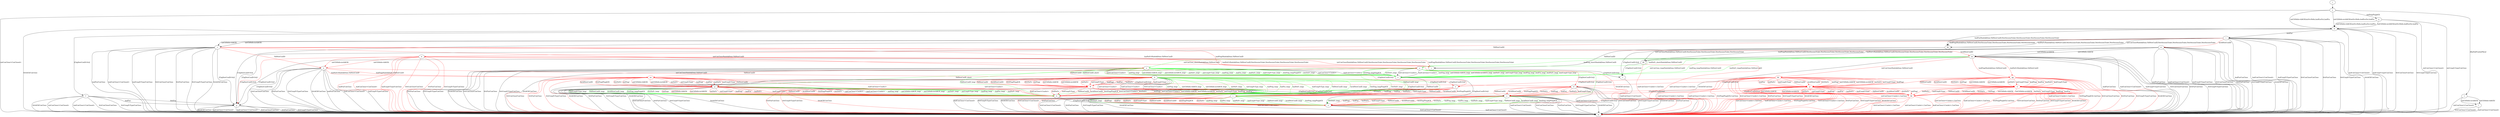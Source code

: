 digraph "" {
	a -> d	[key=0,
		color=red,
		label="[ChgDestConID-Ori]/ "];
	a -> g	[key=0,
		color=green,
		label="VldNewConID_short/ "];
	a -> h	[key=0,
		color=green,
		label="VldNewConID_long/ "];
	a -> m	[key=0,
		label="0rttConClose/ConClose "];
	a -> m	[key=1,
		label="0rttFin/ConClose "];
	a -> m	[key=2,
		label="0rttUnxpFrType/ConClose "];
	a -> m	[key=3,
		label="0rttACK/ConClose "];
	a -> o	[key=0,
		label="initConClose/<ConAct> "];
	a -> o	[key=1,
		label="hndConClose/<ConAct> "];
	a -> o	[key=2,
		color=green,
		label="initPing_long/ "];
	a -> o	[key=3,
		color=green,
		label="initCltHello-vldACK_long/ "];
	a -> o	[key=4,
		color=green,
		label="initCltHello-invldACK_long/ "];
	a -> o	[key=5,
		color=green,
		label="initNoFr_long/ "];
	a -> o	[key=6,
		color=green,
		label="initUnxpFrType_long/ "];
	a -> o	[key=7,
		color=green,
		label="hndPing_long/ "];
	a -> o	[key=8,
		color=green,
		label="hndFin_long/ "];
	a -> o	[key=9,
		color=green,
		label="hndNoFr_long/ "];
	a -> o	[key=10,
		color=green,
		label="hndUnxpFrType_long/ "];
	a -> o	[key=11,
		color=green,
		label="0rttPing_long/PingACK "];
	a -> o	[key=12,
		color=green,
		label="0rttNoFr_long/ "];
	a -> z	[key=0,
		color=green,
		label="[ChgDestConID-Ori]/ "];
	ee	[color=red];
	a -> ee	[key=0,
		color=red,
		label="VldNewConID/ "];
	b -> f	[key=0,
		label="[ChgDestConID-Ori]/ "];
	b -> i	[key=0,
		label="0rttFin/ "];
	b -> m	[key=0,
		label="hndConClose/<ConClosed> "];
	b -> m	[key=1,
		label="hndUnxpFrType/ConClose "];
	b -> m	[key=2,
		label="0rttConClose/ConClose "];
	b -> m	[key=3,
		label="0rttUnxpFrType/ConClose "];
	b -> m	[key=4,
		label="0rttACK/ConClose "];
	b -> bb	[key=0,
		label="hndFin/HndshkDone,VldNewConID,NewSessionTicket,NewSessionTicket,NewSessionTicket,NewSessionTicket "];
	c -> m	[key=0,
		label="hndConClose/<ConClosed> "];
	d -> m	[key=0,
		label="hndConClose/<ConClosed> "];
	d -> m	[key=1,
		label="0rttConClose/ConClose "];
	d -> m	[key=2,
		label="0rttUnxpFrType/ConClose "];
	d -> m	[key=3,
		label="0rttACK/ConClose "];
	d -> m	[key=4,
		color=red,
		label="0rttFin/ConClose "];
	d -> z	[key=0,
		color=red,
		label="hndPing/ "];
	d -> z	[key=1,
		color=red,
		label="hndFin/ "];
	d -> z	[key=2,
		color=red,
		label="hndNoFr/ "];
	d -> z	[key=3,
		color=red,
		label="hndUnxpFrType/ "];
	d -> z	[key=4,
		color=red,
		label="VldNewConID/ "];
	d -> z	[key=5,
		color=red,
		label="InvldNewConID/ "];
	d -> z	[key=6,
		color=red,
		label="0rttPing/PingACK "];
	d -> z	[key=7,
		color=red,
		label="0rttNoFr/ "];
	e -> m	[key=0,
		label="hndConClose/<ConClosed> "];
	e -> m	[key=1,
		label="0rttUnxpFrType/ConClose "];
	e -> m	[key=2,
		label="0rttACK/ConClose "];
	e -> m	[key=3,
		color=red,
		label="0rttConClose/<ConClosed> "];
	e -> m	[key=4,
		color=red,
		label="0rttFin/ConClose "];
	e -> t	[key=0,
		color=red,
		label="hndPing/ "];
	e -> t	[key=1,
		color=red,
		label="hndFin/ "];
	e -> t	[key=2,
		color=red,
		label="hndNoFr/ "];
	e -> t	[key=3,
		color=red,
		label="hndUnxpFrType/ "];
	e -> t	[key=4,
		color=red,
		label="VldNewConID/ "];
	e -> t	[key=5,
		color=red,
		label="InvldNewConID/ "];
	e -> t	[key=6,
		color=red,
		label="0rttPing/PingACK "];
	e -> t	[key=7,
		color=red,
		label="0rttNoFr/ "];
	f -> m	[key=0,
		label="initConClose/<ConClosed> "];
	f -> m	[key=1,
		label="hndConClose/<ConClosed> "];
	f -> m	[key=2,
		label="0rttConClose/ConClose "];
	f -> m	[key=3,
		label="0rttUnxpFrType/ConClose "];
	f -> m	[key=4,
		label="0rttACK/ConClose "];
	f -> p	[key=0,
		label="hndFin/ "];
	f -> p	[key=1,
		label="0rttFin/ "];
	g -> h	[key=0,
		label="initConClose/<ConAct> "];
	g -> h	[key=1,
		label="hndConClose/<ConAct> "];
	g -> h	[key=2,
		color=green,
		label="initPing_long/ "];
	g -> h	[key=3,
		color=green,
		label="initCltHello-vldACK_long/ "];
	g -> h	[key=4,
		color=green,
		label="initCltHello-invldACK_long/ "];
	g -> h	[key=5,
		color=green,
		label="initNoFr_long/ "];
	g -> h	[key=6,
		color=green,
		label="initUnxpFrType_long/ "];
	g -> h	[key=7,
		color=green,
		label="hndPing_long/ "];
	g -> h	[key=8,
		color=green,
		label="hndFin_long/ "];
	g -> h	[key=9,
		color=green,
		label="hndNoFr_long/ "];
	g -> h	[key=10,
		color=green,
		label="hndUnxpFrType_long/ "];
	g -> h	[key=11,
		color=green,
		label="VldNewConID_long/ "];
	g -> h	[key=12,
		color=green,
		label="InvldNewConID_long/ "];
	g -> h	[key=13,
		color=green,
		label="0rttPing_long/PingACK "];
	g -> h	[key=14,
		color=green,
		label="0rttNoFr_long/ "];
	g -> h	[key=15,
		color=red,
		label="initPing/ "];
	g -> h	[key=16,
		color=red,
		label="initCltHello-vldACK/ "];
	g -> h	[key=17,
		color=red,
		label="initCltHello-invldACK/ "];
	g -> h	[key=18,
		color=red,
		label="initNoFr/ "];
	g -> h	[key=19,
		color=red,
		label="initUnxpFrType/ "];
	g -> h	[key=20,
		color=red,
		label="hndPing/ "];
	g -> h	[key=21,
		color=red,
		label="hndFin/ "];
	g -> h	[key=22,
		color=red,
		label="hndNoFr/ "];
	g -> h	[key=23,
		color=red,
		label="hndUnxpFrType/ "];
	g -> h	[key=24,
		color=red,
		label="VldNewConID/ "];
	g -> h	[key=25,
		color=red,
		label="InvldNewConID/ "];
	g -> h	[key=26,
		color=red,
		label="0rttPing/PingACK "];
	g -> h	[key=27,
		color=red,
		label="0rttNoFr/ "];
	g -> m	[key=0,
		label="0rttConClose/ConClose "];
	g -> m	[key=1,
		label="0rttFin/ConClose "];
	g -> m	[key=2,
		label="0rttUnxpFrType/ConClose "];
	g -> m	[key=3,
		label="0rttACK/ConClose "];
	g -> z	[key=0,
		label="[ChgDestConID-Ori]/ "];
	h -> x	[key=0,
		label="[ChgDestConID-Ori]/ "];
	i -> m	[key=0,
		label="hndFin/ConClose "];
	i -> m	[key=1,
		label="hndConClose/<ConClosed> "];
	i -> m	[key=2,
		label="hndUnxpFrType/ConClose "];
	i -> m	[key=3,
		label="0rttConClose/ConClose "];
	i -> m	[key=4,
		label="0rttFin/ConClose "];
	i -> m	[key=5,
		label="0rttUnxpFrType/ConClose "];
	i -> m	[key=6,
		label="0rttACK/ConClose "];
	i -> p	[key=0,
		label="[ChgDestConID-Ori]/ "];
	i -> s	[key=0,
		label="initCltHello-vldACK/ "];
	i -> s	[key=1,
		label="initCltHello-invldACK/ "];
	i -> w	[key=0,
		color=red,
		label="VldNewConID/ "];
	i -> bb	[key=0,
		label="initConClose/HndshkDone,VldNewConID,NewSessionTicket,NewSessionTicket,NewSessionTicket,NewSessionTicket "];
	i -> bb	[key=1,
		label="hndPing/HndshkDone,VldNewConID,NewSessionTicket,NewSessionTicket,NewSessionTicket,NewSessionTicket "];
	i -> bb	[key=2,
		label="hndNoFr/HndshkDone,VldNewConID,NewSessionTicket,NewSessionTicket,NewSessionTicket,NewSessionTicket "];
	i -> cc	[key=0,
		color=red,
		label="InvldNewConID/ "];
	j -> c	[key=0,
		label="[ChgDestConID-Ori]/ "];
	k -> e	[key=0,
		color=red,
		label="[ChgDestConID-Ori]/ "];
	k -> h	[key=0,
		label="initConClose/<ConAct> "];
	k -> h	[key=1,
		label="hndConClose/<ConAct> "];
	k -> h	[key=2,
		label="0rttConClose/<ConAct> "];
	k -> h	[key=3,
		color=green,
		label="initPing_long/ "];
	k -> h	[key=4,
		color=green,
		label="initCltHello-vldACK_long/ "];
	k -> h	[key=5,
		color=green,
		label="initCltHello-invldACK_long/ "];
	k -> h	[key=6,
		color=green,
		label="initNoFr_long/ "];
	k -> h	[key=7,
		color=green,
		label="initUnxpFrType_long/ "];
	k -> h	[key=8,
		color=green,
		label="hndPing_long/ "];
	k -> h	[key=9,
		color=green,
		label="hndFin_long/ "];
	k -> h	[key=10,
		color=green,
		label="hndNoFr_long/ "];
	k -> h	[key=11,
		color=green,
		label="hndUnxpFrType_long/ "];
	k -> h	[key=12,
		color=green,
		label="VldNewConID_long/ "];
	k -> h	[key=13,
		color=green,
		label="InvldNewConID_long/ "];
	k -> h	[key=14,
		color=green,
		label="0rttPing_long/PingACK "];
	k -> h	[key=15,
		color=green,
		label="0rttNoFr_long/ "];
	k -> m	[key=0,
		label="0rttFin/ConClose "];
	k -> m	[key=1,
		label="0rttUnxpFrType/ConClose "];
	k -> m	[key=2,
		label="0rttACK/ConClose "];
	k -> t	[key=0,
		color=green,
		label="[ChgDestConID-Ori]/ "];
	ff	[color=red];
	k -> ff	[key=0,
		color=red,
		label="initPing/ "];
	k -> ff	[key=1,
		color=red,
		label="initCltHello-vldACK/ "];
	k -> ff	[key=2,
		color=red,
		label="initCltHello-invldACK/ "];
	k -> ff	[key=3,
		color=red,
		label="initNoFr/ "];
	k -> ff	[key=4,
		color=red,
		label="initUnxpFrType/ "];
	k -> ff	[key=5,
		color=red,
		label="hndPing/ "];
	k -> ff	[key=6,
		color=red,
		label="hndFin/ "];
	k -> ff	[key=7,
		color=red,
		label="hndNoFr/ "];
	k -> ff	[key=8,
		color=red,
		label="hndUnxpFrType/ "];
	k -> ff	[key=9,
		color=red,
		label="VldNewConID/ "];
	k -> ff	[key=10,
		color=red,
		label="InvldNewConID/ "];
	k -> ff	[key=11,
		color=red,
		label="0rttPing/PingACK "];
	k -> ff	[key=12,
		color=red,
		label="0rttNoFr/ "];
	l -> m	[key=0,
		label="initConClose/<ConClosed> "];
	l -> m	[key=1,
		label="0rttConClose/<ConClosed> "];
	n -> k	[key=0,
		color=red,
		label="initConClose/HndshkDone,VldNewConID "];
	n -> m	[key=0,
		label="hndFin/ConClose "];
	n -> m	[key=1,
		label="hndConClose/<ConClosed> "];
	n -> m	[key=2,
		label="hndUnxpFrType/ConClose "];
	n -> m	[key=3,
		label="0rttConClose/ConClose "];
	n -> m	[key=4,
		label="0rttFin/ConClose "];
	n -> m	[key=5,
		label="0rttUnxpFrType/ConClose "];
	n -> m	[key=6,
		label="0rttACK/ConClose "];
	n -> p	[key=0,
		label="[ChgDestConID-Ori]/ "];
	n -> ee	[key=0,
		color=red,
		label="hndPing/HndshkDone,VldNewConID "];
	n -> ee	[key=1,
		color=red,
		label="hndNoFr/HndshkDone,VldNewConID "];
	o -> h	[key=0,
		label="VldNewConID/ "];
	o -> x	[key=0,
		label="[ChgDestConID-Ori]/ "];
	p -> m	[key=0,
		label="initConClose/<ConClosed> "];
	p -> m	[key=1,
		label="hndConClose/<ConClosed> "];
	p -> m	[key=2,
		label="0rttConClose/ConClose "];
	p -> m	[key=3,
		label="0rttFin/ConClose "];
	p -> m	[key=4,
		label="0rttUnxpFrType/ConClose "];
	p -> m	[key=5,
		label="0rttACK/ConClose "];
	q -> b	[key=0,
		label="initCltHello-vldACK/initSvrHello,hndEncExt,hndFin "];
	q -> b	[key=1,
		label="initCltHello-invldACK/initSvrHello,hndEncExt,hndFin "];
	q -> m	[key=0,
		label="initConClose/<ConClosed> "];
	q -> m	[key=1,
		label="initUnxpFrType/ConClose "];
	r -> y	[key=0];
	s -> a	[key=0,
		color=red,
		label="hndPing/HndshkDone,VldNewConID "];
	s -> a	[key=1,
		color=red,
		label="hndNoFr/HndshkDone,VldNewConID "];
	s -> m	[key=0,
		label="hndFin/ConClose "];
	s -> m	[key=1,
		label="hndConClose/<ConClosed> "];
	s -> m	[key=2,
		label="hndUnxpFrType/ConClose "];
	s -> m	[key=3,
		label="0rttConClose/ConClose "];
	s -> m	[key=4,
		label="0rttFin/ConClose "];
	s -> m	[key=5,
		label="0rttUnxpFrType/ConClose "];
	s -> m	[key=6,
		label="0rttACK/ConClose "];
	s -> n	[key=0,
		color=red,
		label="VldNewConID/ "];
	s -> p	[key=0,
		label="[ChgDestConID-Ori]/ "];
	s -> u	[key=0,
		color=red,
		label="initConClose/HndshkDone,VldNewConID "];
	s -> aa	[key=0,
		color=red,
		label="InvldNewConID/ "];
	t -> m	[key=0,
		label="hndConClose/<ConClosed> "];
	t -> m	[key=1,
		label="0rttConClose/<ConClosed> "];
	t -> m	[key=2,
		label="0rttFin/ConClose "];
	t -> m	[key=3,
		label="0rttUnxpFrType/ConClose "];
	t -> m	[key=4,
		label="0rttACK/ConClose "];
	t -> x	[key=0,
		color=green,
		label="hndPing_long/ "];
	t -> x	[key=1,
		color=green,
		label="hndFin_long/ "];
	t -> x	[key=2,
		color=green,
		label="hndNoFr_long/ "];
	t -> x	[key=3,
		color=green,
		label="hndUnxpFrType_long/ "];
	t -> x	[key=4,
		color=green,
		label="VldNewConID_long/ "];
	t -> x	[key=5,
		color=green,
		label="InvldNewConID_long/ "];
	t -> x	[key=6,
		color=green,
		label="0rttPing_long/PingACK "];
	t -> x	[key=7,
		color=green,
		label="0rttNoFr_long/ "];
	t -> x	[key=8,
		color=red,
		label="hndPing/ "];
	t -> x	[key=9,
		color=red,
		label="hndFin/ "];
	t -> x	[key=10,
		color=red,
		label="hndNoFr/ "];
	t -> x	[key=11,
		color=red,
		label="hndUnxpFrType/ "];
	t -> x	[key=12,
		color=red,
		label="VldNewConID/ "];
	t -> x	[key=13,
		color=red,
		label="InvldNewConID/ "];
	t -> x	[key=14,
		color=red,
		label="0rttPing/PingACK "];
	t -> x	[key=15,
		color=red,
		label="0rttNoFr/ "];
	u -> e	[key=0,
		color=red,
		label="[ChgDestConID-Ori]/ "];
	u -> h	[key=0,
		color=green,
		label="VldNewConID_long/ "];
	u -> k	[key=0,
		color=green,
		label="VldNewConID_short/ "];
	u -> k	[key=1,
		color=red,
		label="VldNewConID/ "];
	u -> m	[key=0,
		label="0rttFin/ConClose "];
	u -> m	[key=1,
		label="0rttUnxpFrType/ConClose "];
	u -> m	[key=2,
		label="0rttACK/ConClose "];
	u -> o	[key=0,
		label="initConClose/<ConAct> "];
	u -> o	[key=1,
		label="hndConClose/<ConAct> "];
	u -> o	[key=2,
		label="0rttConClose/<ConAct> "];
	u -> o	[key=3,
		color=green,
		label="initPing_long/ "];
	u -> o	[key=4,
		color=green,
		label="initCltHello-vldACK_long/ "];
	u -> o	[key=5,
		color=green,
		label="initCltHello-invldACK_long/ "];
	u -> o	[key=6,
		color=green,
		label="initNoFr_long/ "];
	u -> o	[key=7,
		color=green,
		label="initUnxpFrType_long/ "];
	u -> o	[key=8,
		color=green,
		label="hndPing_long/ "];
	u -> o	[key=9,
		color=green,
		label="hndFin_long/ "];
	u -> o	[key=10,
		color=green,
		label="hndNoFr_long/ "];
	u -> o	[key=11,
		color=green,
		label="hndUnxpFrType_long/ "];
	u -> o	[key=12,
		color=green,
		label="0rttPing_long/PingACK "];
	u -> o	[key=13,
		color=green,
		label="0rttNoFr_long/ "];
	u -> t	[key=0,
		color=green,
		label="[ChgDestConID-Ori]/ "];
	v -> l	[key=0,
		label="initCltHello-vldACK/ "];
	v -> l	[key=1,
		label="initCltHello-invldACK/ "];
	v -> m	[key=0,
		label="initConClose/<ConClosed> "];
	w -> j	[key=0,
		color=red,
		label="initConClose/HndshkDone,VldNewConID,NewSessionTicket,NewSessionTicket,NewSessionTicket,NewSessionTicket "];
	w -> j	[key=1,
		color=red,
		label="hndPing/HndshkDone,VldNewConID,NewSessionTicket,NewSessionTicket,NewSessionTicket,NewSessionTicket "];
	w -> j	[key=2,
		color=red,
		label="hndNoFr/HndshkDone,VldNewConID,NewSessionTicket,NewSessionTicket,NewSessionTicket,NewSessionTicket "];
	w -> m	[key=0,
		color=red,
		label="hndFin/ConClose "];
	w -> m	[key=1,
		color=red,
		label="hndConClose/<ConClosed> "];
	w -> m	[key=2,
		color=red,
		label="hndUnxpFrType/ConClose "];
	w -> m	[key=3,
		color=red,
		label="0rttConClose/ConClose "];
	w -> m	[key=4,
		color=red,
		label="0rttFin/ConClose "];
	w -> m	[key=5,
		color=red,
		label="0rttUnxpFrType/ConClose "];
	w -> m	[key=6,
		color=red,
		label="0rttACK/ConClose "];
	w -> n	[key=0,
		color=red,
		label="initCltHello-vldACK/ "];
	w -> n	[key=1,
		color=red,
		label="initCltHello-invldACK/ "];
	w -> p	[key=0,
		color=red,
		label="[ChgDestConID-Ori]/ "];
	x -> m	[key=0,
		label="hndConClose/<ConClosed> "];
	x -> m	[key=1,
		label="0rttConClose/<ConClosed> "];
	y -> b	[key=0,
		label="initCltHello-vldACK/initSvrHello,hndEncExt,hndFin "];
	y -> b	[key=1,
		label="initCltHello-invldACK/initSvrHello,hndEncExt,hndFin "];
	y -> m	[key=0,
		label="initConClose/<ConClosed> "];
	y -> q	[key=0,
		label="initPing/PingACK "];
	y -> v	[key=0,
		label="[RmPadFrmInitPkts]/ "];
	z -> m	[key=0,
		label="hndConClose/<ConClosed> "];
	z -> m	[key=1,
		label="0rttConClose/ConClose "];
	z -> m	[key=2,
		label="0rttFin/ConClose "];
	z -> m	[key=3,
		label="0rttUnxpFrType/ConClose "];
	z -> m	[key=4,
		label="0rttACK/ConClose "];
	z -> x	[key=0,
		color=green,
		label="hndPing_long/ "];
	z -> x	[key=1,
		color=green,
		label="hndFin_long/ "];
	z -> x	[key=2,
		color=green,
		label="hndNoFr_long/ "];
	z -> x	[key=3,
		color=green,
		label="hndUnxpFrType_long/ "];
	z -> x	[key=4,
		color=green,
		label="VldNewConID_long/ "];
	z -> x	[key=5,
		color=green,
		label="InvldNewConID_long/ "];
	z -> x	[key=6,
		color=green,
		label="0rttPing_long/PingACK "];
	z -> x	[key=7,
		color=green,
		label="0rttNoFr_long/ "];
	z -> x	[key=8,
		color=red,
		label="hndPing/ "];
	z -> x	[key=9,
		color=red,
		label="hndFin/ "];
	z -> x	[key=10,
		color=red,
		label="hndNoFr/ "];
	z -> x	[key=11,
		color=red,
		label="hndUnxpFrType/ "];
	z -> x	[key=12,
		color=red,
		label="VldNewConID/ "];
	z -> x	[key=13,
		color=red,
		label="InvldNewConID/ "];
	z -> x	[key=14,
		color=red,
		label="0rttPing/PingACK "];
	z -> x	[key=15,
		color=red,
		label="0rttNoFr/ "];
	aa -> a	[key=0,
		color=green,
		label="hndPing_short/HndshkDone,VldNewConID "];
	aa -> a	[key=1,
		color=green,
		label="hndNoFr_short/HndshkDone,VldNewConID "];
	aa -> m	[key=0,
		label="hndFin/ConClose "];
	aa -> m	[key=1,
		label="hndConClose/<ConClosed> "];
	aa -> m	[key=2,
		label="hndUnxpFrType/ConClose "];
	aa -> m	[key=3,
		label="0rttConClose/ConClose "];
	aa -> m	[key=4,
		label="0rttFin/ConClose "];
	aa -> m	[key=5,
		label="0rttUnxpFrType/ConClose "];
	aa -> m	[key=6,
		label="0rttACK/ConClose "];
	aa -> o	[key=0,
		color=green,
		label="initConClose_long/HndshkDone,VldNewConID "];
	aa -> o	[key=1,
		color=green,
		label="hndPing_long/HndshkDone,VldNewConID "];
	aa -> o	[key=2,
		color=green,
		label="hndNoFr_long/HndshkDone,VldNewConID "];
	aa -> p	[key=0,
		label="[ChgDestConID-Ori]/ "];
	aa -> u	[key=0,
		color=green,
		label="initConClose_short/HndshkDone,VldNewConID "];
	gg	[color=red];
	aa -> gg	[key=0,
		color=red,
		label="hndPing/HndshkDone,VldNewConID "];
	aa -> gg	[key=1,
		color=red,
		label="hndNoFr/HndshkDone,VldNewConID "];
	hh	[color=red];
	aa -> hh	[key=0,
		color=red,
		label="initConClose/HndshkDone,VldNewConID "];
	bb -> c	[key=0,
		label="[ChgDestConID-Ori]/ "];
	bb -> j	[key=0,
		label="VldNewConID/ "];
	cc -> m	[key=0,
		label="hndFin/ConClose "];
	cc -> m	[key=1,
		label="hndConClose/<ConClosed> "];
	cc -> m	[key=2,
		label="hndUnxpFrType/ConClose "];
	cc -> m	[key=3,
		label="0rttConClose/ConClose "];
	cc -> m	[key=4,
		label="0rttFin/ConClose "];
	cc -> m	[key=5,
		label="0rttUnxpFrType/ConClose "];
	cc -> m	[key=6,
		label="0rttACK/ConClose "];
	cc -> p	[key=0,
		label="[ChgDestConID-Ori]/ "];
	cc -> aa	[key=0,
		label="initCltHello-vldACK/ "];
	cc -> aa	[key=1,
		label="initCltHello-invldACK/ "];
	cc -> dd	[key=0,
		label="initConClose/HndshkDone,VldNewConID,NewSessionTicket,NewSessionTicket,NewSessionTicket,NewSessionTicket "];
	cc -> dd	[key=1,
		label="hndPing/HndshkDone,VldNewConID,NewSessionTicket,NewSessionTicket,NewSessionTicket,NewSessionTicket "];
	cc -> dd	[key=2,
		label="hndNoFr/HndshkDone,VldNewConID,NewSessionTicket,NewSessionTicket,NewSessionTicket,NewSessionTicket "];
	dd -> c	[key=0,
		label="[ChgDestConID-Ori]/ "];
	dd -> m	[key=0,
		color=red,
		label="initConClose/<ConAct>,ConClose "];
	dd -> m	[key=1,
		color=red,
		label="hndConClose/<ConAct>,ConClose "];
	ee -> d	[key=0,
		color=red,
		label="[ChgDestConID-Ori]/ "];
	ee -> g	[key=0,
		color=red,
		label="initPing/ "];
	ee -> g	[key=1,
		color=red,
		label="initCltHello-vldACK/ "];
	ee -> g	[key=2,
		color=red,
		label="initCltHello-invldACK/ "];
	ee -> g	[key=3,
		color=red,
		label="initNoFr/ "];
	ee -> g	[key=4,
		color=red,
		label="initUnxpFrType/ "];
	ee -> g	[key=5,
		color=red,
		label="hndPing/ "];
	ee -> g	[key=6,
		color=red,
		label="hndFin/ "];
	ee -> g	[key=7,
		color=red,
		label="hndNoFr/ "];
	ee -> g	[key=8,
		color=red,
		label="hndUnxpFrType/ "];
	ee -> g	[key=9,
		color=red,
		label="VldNewConID/ "];
	ee -> g	[key=10,
		color=red,
		label="InvldNewConID/ "];
	ee -> g	[key=11,
		color=red,
		label="0rttPing/PingACK "];
	ee -> g	[key=12,
		color=red,
		label="0rttNoFr/ "];
	ee -> h	[key=0,
		color=red,
		label="initConClose/<ConAct> "];
	ee -> h	[key=1,
		color=red,
		label="hndConClose/<ConAct> "];
	ee -> m	[key=0,
		color=red,
		label="0rttConClose/ConClose "];
	ee -> m	[key=1,
		color=red,
		label="0rttFin/ConClose "];
	ee -> m	[key=2,
		color=red,
		label="0rttUnxpFrType/ConClose "];
	ee -> m	[key=3,
		color=red,
		label="0rttACK/ConClose "];
	ff -> h	[key=0,
		color=red,
		label="initPing/ "];
	ff -> h	[key=1,
		color=red,
		label="initConClose/<ConAct> "];
	ff -> h	[key=2,
		color=red,
		label="initCltHello-vldACK/ "];
	ff -> h	[key=3,
		color=red,
		label="initCltHello-invldACK/ "];
	ff -> h	[key=4,
		color=red,
		label="initNoFr/ "];
	ff -> h	[key=5,
		color=red,
		label="initUnxpFrType/ "];
	ff -> h	[key=6,
		color=red,
		label="hndPing/ "];
	ff -> h	[key=7,
		color=red,
		label="hndFin/ "];
	ff -> h	[key=8,
		color=red,
		label="hndConClose/<ConAct> "];
	ff -> h	[key=9,
		color=red,
		label="hndNoFr/ "];
	ff -> h	[key=10,
		color=red,
		label="hndUnxpFrType/ "];
	ff -> h	[key=11,
		color=red,
		label="VldNewConID/ "];
	ff -> h	[key=12,
		color=red,
		label="InvldNewConID/ "];
	ff -> h	[key=13,
		color=red,
		label="0rttPing/PingACK "];
	ff -> h	[key=14,
		color=red,
		label="0rttConClose/<ConAct> "];
	ff -> h	[key=15,
		color=red,
		label="0rttNoFr/ "];
	ff -> m	[key=0,
		color=red,
		label="0rttFin/ConClose "];
	ff -> m	[key=1,
		color=red,
		label="0rttUnxpFrType/ConClose "];
	ff -> m	[key=2,
		color=red,
		label="0rttACK/ConClose "];
	ff -> t	[key=0,
		color=red,
		label="[ChgDestConID-Ori]/ "];
	gg -> d	[key=0,
		color=red,
		label="[ChgDestConID-Ori]/ "];
	gg -> m	[key=0,
		color=red,
		label="initConClose/<ConAct>,ConClose "];
	gg -> m	[key=1,
		color=red,
		label="hndConClose/<ConAct>,ConClose "];
	gg -> m	[key=2,
		color=red,
		label="0rttPing/PingACK,ConClose "];
	gg -> m	[key=3,
		color=red,
		label="0rttConClose/ConClose "];
	gg -> m	[key=4,
		color=red,
		label="0rttFin/ConClose "];
	gg -> m	[key=5,
		color=red,
		label="0rttUnxpFrType/ConClose "];
	gg -> m	[key=6,
		color=red,
		label="0rttACK/ConClose "];
	ii	[color=red];
	gg -> ii	[key=0,
		color=red,
		label="initPing/ "];
	gg -> ii	[key=1,
		color=red,
		label="initCltHello-vldACK/ "];
	gg -> ii	[key=2,
		color=red,
		label="initCltHello-invldACK/ "];
	gg -> ii	[key=3,
		color=red,
		label="initNoFr/ "];
	gg -> ii	[key=4,
		color=red,
		label="initUnxpFrType/ "];
	gg -> ii	[key=5,
		color=red,
		label="hndPing/ "];
	gg -> ii	[key=6,
		color=red,
		label="hndFin/ "];
	gg -> ii	[key=7,
		color=red,
		label="hndNoFr/ "];
	gg -> ii	[key=8,
		color=red,
		label="hndUnxpFrType/ "];
	gg -> ii	[key=9,
		color=red,
		label="VldNewConID/ "];
	gg -> ii	[key=10,
		color=red,
		label="InvldNewConID/ "];
	gg -> ii	[key=11,
		color=red,
		label="0rttNoFr/ "];
	hh -> e	[key=0,
		color=red,
		label="[ChgDestConID-Ori]/ "];
	hh -> m	[key=0,
		color=red,
		label="initConClose/<ConAct>,ConClose "];
	hh -> m	[key=1,
		color=red,
		label="hndConClose/<ConAct>,ConClose "];
	hh -> m	[key=2,
		color=red,
		label="0rttPing/PingACK,ConClose "];
	hh -> m	[key=3,
		color=red,
		label="0rttConClose/<ConAct>,ConClose "];
	hh -> m	[key=4,
		color=red,
		label="0rttFin/ConClose "];
	hh -> m	[key=5,
		color=red,
		label="0rttUnxpFrType/ConClose "];
	hh -> m	[key=6,
		color=red,
		label="0rttACK/ConClose "];
	jj	[color=red];
	hh -> jj	[key=0,
		color=red,
		label="initPing/ "];
	hh -> jj	[key=1,
		color=red,
		label="initCltHello-vldACK/ "];
	hh -> jj	[key=2,
		color=red,
		label="initCltHello-invldACK/ "];
	hh -> jj	[key=3,
		color=red,
		label="initNoFr/ "];
	hh -> jj	[key=4,
		color=red,
		label="initUnxpFrType/ "];
	hh -> jj	[key=5,
		color=red,
		label="hndPing/ "];
	hh -> jj	[key=6,
		color=red,
		label="hndFin/ "];
	hh -> jj	[key=7,
		color=red,
		label="hndNoFr/ "];
	hh -> jj	[key=8,
		color=red,
		label="hndUnxpFrType/ "];
	hh -> jj	[key=9,
		color=red,
		label="VldNewConID/ "];
	hh -> jj	[key=10,
		color=red,
		label="InvldNewConID/ "];
	hh -> jj	[key=11,
		color=red,
		label="0rttNoFr/ "];
	ii -> m	[key=0,
		color=red,
		label="initConClose/<ConAct>,ConClose "];
	ii -> m	[key=1,
		color=red,
		label="hndConClose/<ConAct>,ConClose "];
	ii -> m	[key=2,
		color=red,
		label="0rttPing/PingACK,ConClose "];
	ii -> m	[key=3,
		color=red,
		label="0rttConClose/ConClose "];
	ii -> m	[key=4,
		color=red,
		label="0rttFin/ConClose "];
	ii -> m	[key=5,
		color=red,
		label="0rttUnxpFrType/ConClose "];
	ii -> m	[key=6,
		color=red,
		label="0rttACK/ConClose "];
	ii -> z	[key=0,
		color=red,
		label="[ChgDestConID-Ori]/ "];
	kk	[color=red];
	ii -> kk	[key=0,
		color=red,
		label="initPing/ "];
	ii -> kk	[key=1,
		color=red,
		label="initCltHello-vldACK/ "];
	ii -> kk	[key=2,
		color=red,
		label="initCltHello-invldACK/ "];
	ii -> kk	[key=3,
		color=red,
		label="initNoFr/ "];
	ii -> kk	[key=4,
		color=red,
		label="initUnxpFrType/ "];
	ii -> kk	[key=5,
		color=red,
		label="hndPing/ "];
	ii -> kk	[key=6,
		color=red,
		label="hndFin/ "];
	ii -> kk	[key=7,
		color=red,
		label="hndNoFr/ "];
	ii -> kk	[key=8,
		color=red,
		label="hndUnxpFrType/ "];
	ii -> kk	[key=9,
		color=red,
		label="VldNewConID/ "];
	ii -> kk	[key=10,
		color=red,
		label="InvldNewConID/ "];
	ii -> kk	[key=11,
		color=red,
		label="0rttNoFr/ "];
	jj -> m	[key=0,
		color=red,
		label="initConClose/<ConAct>,ConClose "];
	jj -> m	[key=1,
		color=red,
		label="hndConClose/<ConAct>,ConClose "];
	jj -> m	[key=2,
		color=red,
		label="0rttPing/PingACK,ConClose "];
	jj -> m	[key=3,
		color=red,
		label="0rttConClose/<ConAct>,ConClose "];
	jj -> m	[key=4,
		color=red,
		label="0rttFin/ConClose "];
	jj -> m	[key=5,
		color=red,
		label="0rttUnxpFrType/ConClose "];
	jj -> m	[key=6,
		color=red,
		label="0rttACK/ConClose "];
	jj -> t	[key=0,
		color=red,
		label="[ChgDestConID-Ori]/ "];
	jj -> kk	[key=0,
		color=red,
		label="initPing/ "];
	jj -> kk	[key=1,
		color=red,
		label="initCltHello-vldACK/ "];
	jj -> kk	[key=2,
		color=red,
		label="initCltHello-invldACK/ "];
	jj -> kk	[key=3,
		color=red,
		label="initNoFr/ "];
	jj -> kk	[key=4,
		color=red,
		label="initUnxpFrType/ "];
	jj -> kk	[key=5,
		color=red,
		label="hndPing/ "];
	jj -> kk	[key=6,
		color=red,
		label="hndFin/ "];
	jj -> kk	[key=7,
		color=red,
		label="hndNoFr/ "];
	jj -> kk	[key=8,
		color=red,
		label="hndUnxpFrType/ "];
	jj -> kk	[key=9,
		color=red,
		label="VldNewConID/ "];
	jj -> kk	[key=10,
		color=red,
		label="InvldNewConID/ "];
	jj -> kk	[key=11,
		color=red,
		label="0rttNoFr/ "];
	kk -> m	[key=0,
		color=red,
		label="initConClose/<ConAct>,ConClose "];
	kk -> m	[key=1,
		color=red,
		label="hndConClose/<ConAct>,ConClose "];
	kk -> m	[key=2,
		color=red,
		label="0rttConClose/<ConAct>,ConClose "];
	kk -> x	[key=0,
		color=red,
		label="[ChgDestConID-Ori]/ "];
}
